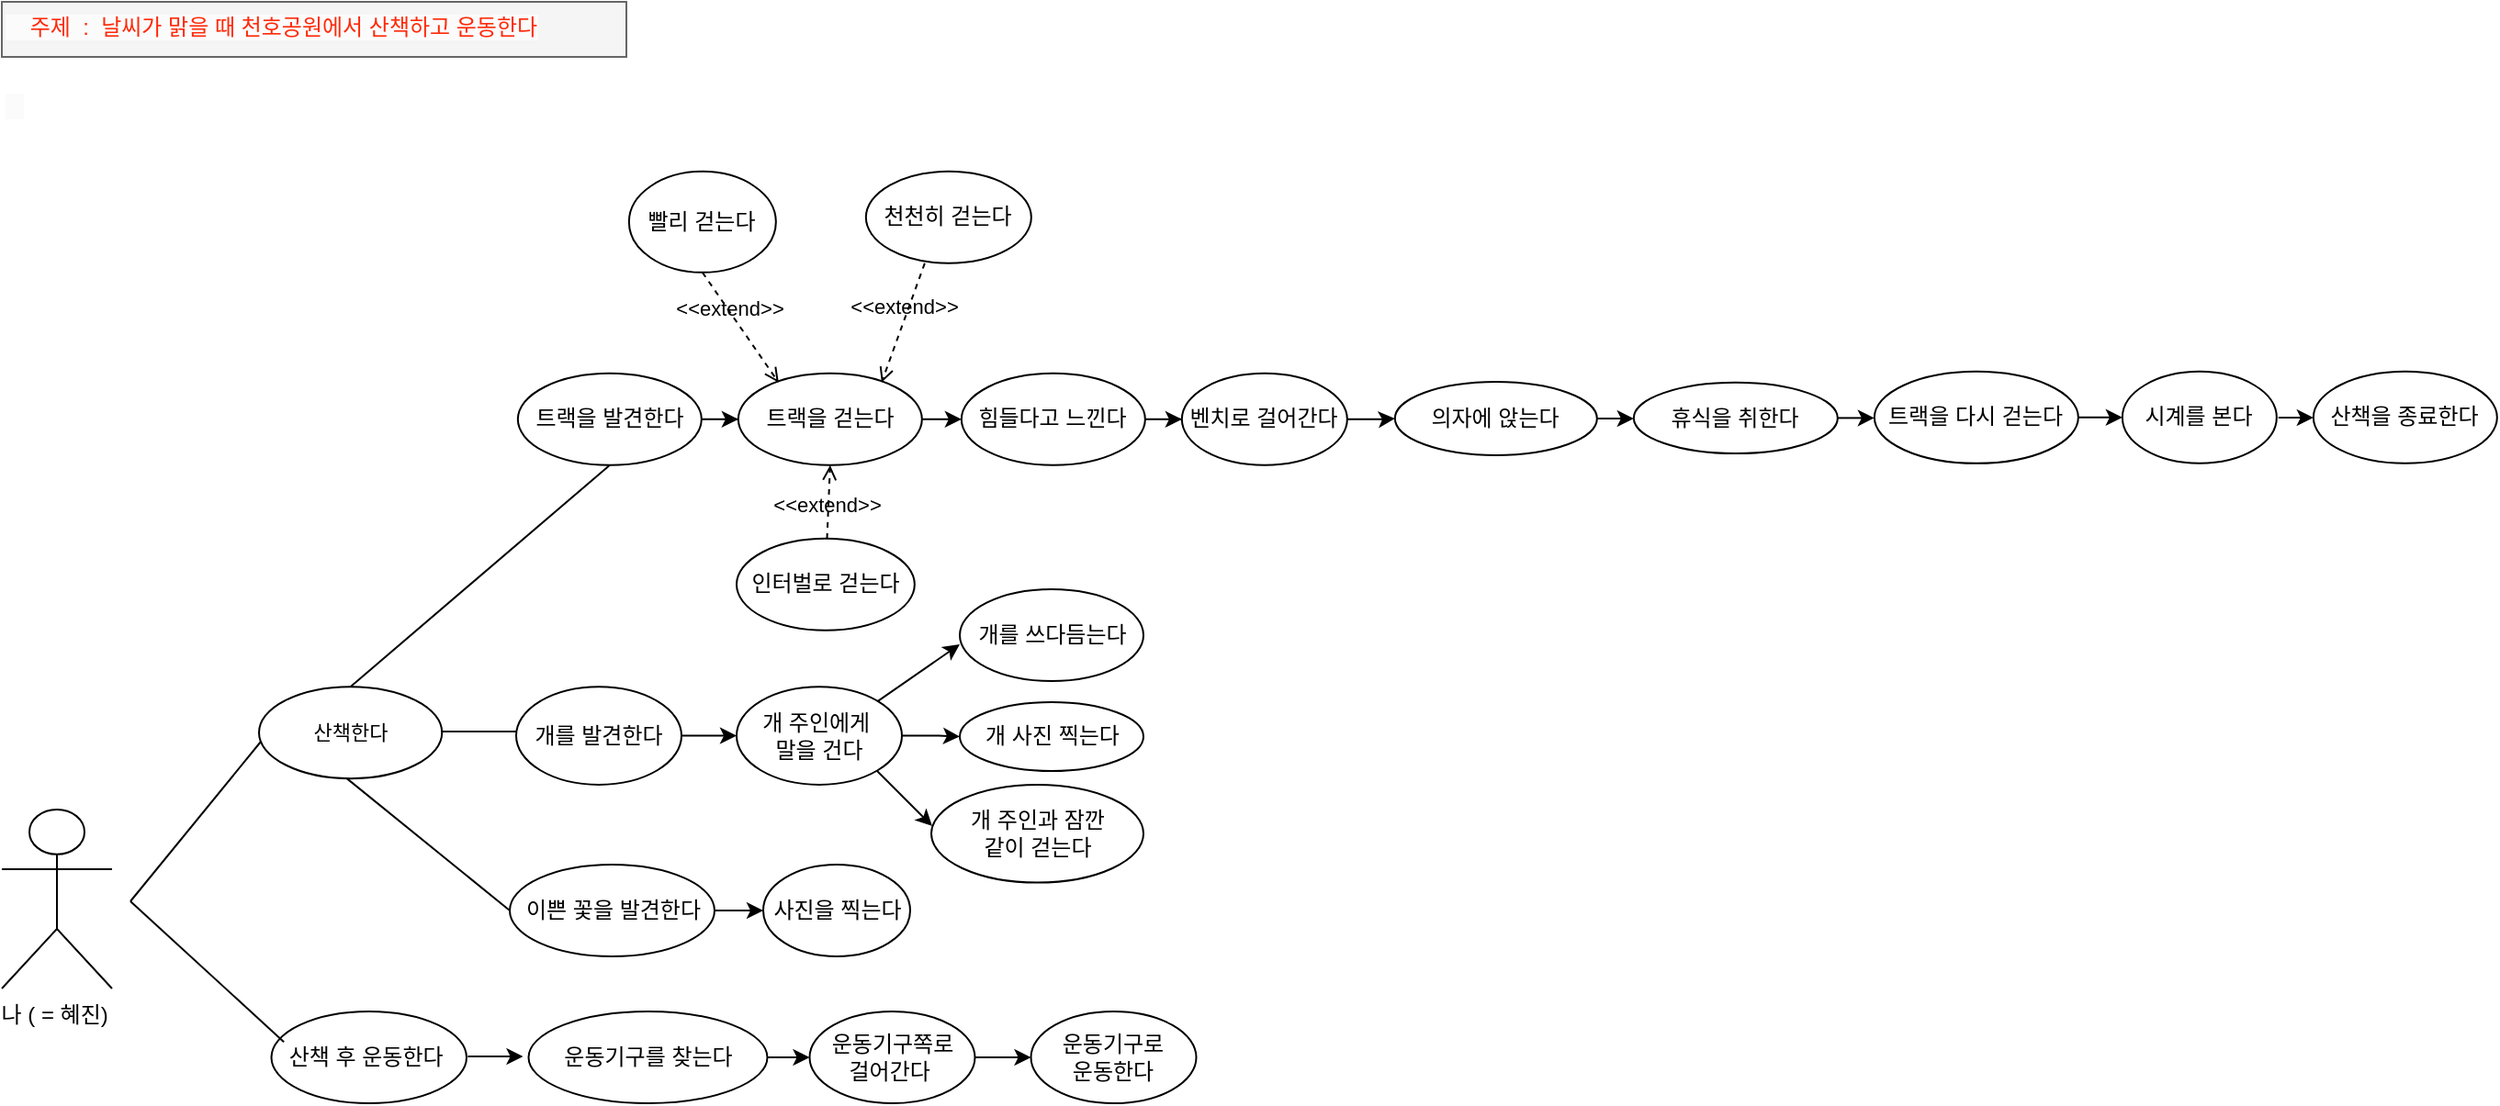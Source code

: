 <mxfile version="21.6.6" type="github">
  <diagram name="페이지-1" id="NogYiFt6grbeuDelkKtF">
    <mxGraphModel dx="1235" dy="-503" grid="1" gridSize="10" guides="1" tooltips="1" connect="1" arrows="1" fold="1" page="1" pageScale="1" pageWidth="827" pageHeight="1169" math="0" shadow="0">
      <root>
        <mxCell id="0" />
        <mxCell id="1" parent="0" />
        <mxCell id="7XqZdIhTyuAvpvpUgryh-1" value="나 ( = 혜진)&amp;nbsp;" style="shape=umlActor;verticalLabelPosition=bottom;verticalAlign=top;html=1;" parent="1" vertex="1">
          <mxGeometry x="10" y="2260" width="60" height="97.5" as="geometry" />
        </mxCell>
        <mxCell id="7XqZdIhTyuAvpvpUgryh-2" value="&lt;font style=&quot;font-size: 11px;&quot;&gt;산책한다&lt;br&gt;&lt;/font&gt;" style="ellipse;whiteSpace=wrap;html=1;" parent="1" vertex="1">
          <mxGeometry x="150" y="2193.07" width="99.63" height="50" as="geometry" />
        </mxCell>
        <mxCell id="7XqZdIhTyuAvpvpUgryh-3" value="" style="edgeStyle=orthogonalEdgeStyle;rounded=0;orthogonalLoop=1;jettySize=auto;html=1;" parent="1" source="7XqZdIhTyuAvpvpUgryh-4" target="7XqZdIhTyuAvpvpUgryh-27" edge="1">
          <mxGeometry relative="1" as="geometry" />
        </mxCell>
        <mxCell id="7XqZdIhTyuAvpvpUgryh-4" value="트랙을 걷는다" style="ellipse;whiteSpace=wrap;html=1;" parent="1" vertex="1">
          <mxGeometry x="410.92" y="2022.43" width="100" height="50" as="geometry" />
        </mxCell>
        <mxCell id="7XqZdIhTyuAvpvpUgryh-5" value="" style="edgeStyle=orthogonalEdgeStyle;rounded=0;orthogonalLoop=1;jettySize=auto;html=1;" parent="1" source="7XqZdIhTyuAvpvpUgryh-6" target="7XqZdIhTyuAvpvpUgryh-4" edge="1">
          <mxGeometry relative="1" as="geometry" />
        </mxCell>
        <mxCell id="7XqZdIhTyuAvpvpUgryh-6" value="트랙을 발견한다" style="ellipse;whiteSpace=wrap;html=1;" parent="1" vertex="1">
          <mxGeometry x="290.92" y="2022.43" width="100" height="50" as="geometry" />
        </mxCell>
        <mxCell id="7XqZdIhTyuAvpvpUgryh-7" value="빨리 걷는다" style="ellipse;whiteSpace=wrap;html=1;" parent="1" vertex="1">
          <mxGeometry x="351.42" y="1912.43" width="80" height="55" as="geometry" />
        </mxCell>
        <mxCell id="7XqZdIhTyuAvpvpUgryh-8" value="천천히 걷는다" style="ellipse;whiteSpace=wrap;html=1;" parent="1" vertex="1">
          <mxGeometry x="480.42" y="1912.43" width="90" height="50" as="geometry" />
        </mxCell>
        <mxCell id="7XqZdIhTyuAvpvpUgryh-9" value="&amp;lt;&amp;lt;extend&amp;gt;&amp;gt;" style="html=1;verticalAlign=bottom;labelBackgroundColor=none;endArrow=open;endFill=0;dashed=1;rounded=0;exitX=0.5;exitY=1;exitDx=0;exitDy=0;" parent="1" source="7XqZdIhTyuAvpvpUgryh-7" edge="1">
          <mxGeometry x="-0.129" y="-4" width="160" relative="1" as="geometry">
            <mxPoint x="399.84" y="1962.425" as="sourcePoint" />
            <mxPoint x="432.92" y="2027.43" as="targetPoint" />
            <mxPoint as="offset" />
          </mxGeometry>
        </mxCell>
        <mxCell id="7XqZdIhTyuAvpvpUgryh-10" value="&amp;lt;&amp;lt;extend&amp;gt;&amp;gt;" style="html=1;verticalAlign=bottom;labelBackgroundColor=none;endArrow=open;endFill=0;dashed=1;rounded=0;entryX=0.78;entryY=0.06;entryDx=0;entryDy=0;entryPerimeter=0;" parent="1" edge="1">
          <mxGeometry width="160" relative="1" as="geometry">
            <mxPoint x="512.42" y="1962.43" as="sourcePoint" />
            <mxPoint x="488.92" y="2027.43" as="targetPoint" />
          </mxGeometry>
        </mxCell>
        <mxCell id="7XqZdIhTyuAvpvpUgryh-11" value="" style="edgeStyle=orthogonalEdgeStyle;rounded=0;orthogonalLoop=1;jettySize=auto;html=1;" parent="1" source="7XqZdIhTyuAvpvpUgryh-12" target="7XqZdIhTyuAvpvpUgryh-14" edge="1">
          <mxGeometry relative="1" as="geometry" />
        </mxCell>
        <mxCell id="7XqZdIhTyuAvpvpUgryh-12" value="벤치로 걸어간다" style="ellipse;whiteSpace=wrap;html=1;" parent="1" vertex="1">
          <mxGeometry x="652.42" y="2022.43" width="90" height="50" as="geometry" />
        </mxCell>
        <mxCell id="7XqZdIhTyuAvpvpUgryh-57" value="" style="edgeStyle=orthogonalEdgeStyle;rounded=0;orthogonalLoop=1;jettySize=auto;html=1;" parent="1" source="7XqZdIhTyuAvpvpUgryh-14" target="7XqZdIhTyuAvpvpUgryh-35" edge="1">
          <mxGeometry relative="1" as="geometry" />
        </mxCell>
        <mxCell id="7XqZdIhTyuAvpvpUgryh-14" value="의자에 앉는다" style="ellipse;whiteSpace=wrap;html=1;" parent="1" vertex="1">
          <mxGeometry x="768.42" y="2027" width="110" height="40" as="geometry" />
        </mxCell>
        <mxCell id="7XqZdIhTyuAvpvpUgryh-15" value="" style="edgeStyle=orthogonalEdgeStyle;rounded=0;orthogonalLoop=1;jettySize=auto;html=1;" parent="1" source="7XqZdIhTyuAvpvpUgryh-16" target="7XqZdIhTyuAvpvpUgryh-33" edge="1">
          <mxGeometry relative="1" as="geometry" />
        </mxCell>
        <mxCell id="7XqZdIhTyuAvpvpUgryh-16" value="운동기구쪽로&lt;br&gt;걸어간다&amp;nbsp;" style="ellipse;whiteSpace=wrap;html=1;" parent="1" vertex="1">
          <mxGeometry x="449.75" y="2370" width="90" height="50" as="geometry" />
        </mxCell>
        <mxCell id="7XqZdIhTyuAvpvpUgryh-17" value="" style="edgeStyle=orthogonalEdgeStyle;rounded=0;orthogonalLoop=1;jettySize=auto;html=1;" parent="1" source="7XqZdIhTyuAvpvpUgryh-18" target="7XqZdIhTyuAvpvpUgryh-19" edge="1">
          <mxGeometry relative="1" as="geometry" />
        </mxCell>
        <mxCell id="7XqZdIhTyuAvpvpUgryh-18" value="이쁜 꽃을 발견한다" style="ellipse;whiteSpace=wrap;html=1;" parent="1" vertex="1">
          <mxGeometry x="286.5" y="2290" width="111.5" height="50" as="geometry" />
        </mxCell>
        <mxCell id="7XqZdIhTyuAvpvpUgryh-19" value="사진을 찍는다" style="ellipse;whiteSpace=wrap;html=1;" parent="1" vertex="1">
          <mxGeometry x="424.5" y="2290" width="80" height="50" as="geometry" />
        </mxCell>
        <mxCell id="7XqZdIhTyuAvpvpUgryh-20" style="edgeStyle=orthogonalEdgeStyle;rounded=0;orthogonalLoop=1;jettySize=auto;html=1;exitX=0.5;exitY=1;exitDx=0;exitDy=0;" parent="1" source="7XqZdIhTyuAvpvpUgryh-4" target="7XqZdIhTyuAvpvpUgryh-4" edge="1">
          <mxGeometry relative="1" as="geometry" />
        </mxCell>
        <mxCell id="7XqZdIhTyuAvpvpUgryh-21" value="" style="edgeStyle=orthogonalEdgeStyle;rounded=0;orthogonalLoop=1;jettySize=auto;html=1;" parent="1" source="7XqZdIhTyuAvpvpUgryh-22" target="7XqZdIhTyuAvpvpUgryh-24" edge="1">
          <mxGeometry relative="1" as="geometry" />
        </mxCell>
        <mxCell id="7XqZdIhTyuAvpvpUgryh-22" value="트랙을 다시 걷는다" style="ellipse;whiteSpace=wrap;html=1;" parent="1" vertex="1">
          <mxGeometry x="1029.42" y="2021.43" width="111" height="50" as="geometry" />
        </mxCell>
        <mxCell id="7XqZdIhTyuAvpvpUgryh-23" value="" style="edgeStyle=orthogonalEdgeStyle;rounded=0;orthogonalLoop=1;jettySize=auto;html=1;" parent="1" edge="1">
          <mxGeometry relative="1" as="geometry">
            <mxPoint x="1249.42" y="2046.464" as="sourcePoint" />
            <mxPoint x="1268.42" y="2046.43" as="targetPoint" />
          </mxGeometry>
        </mxCell>
        <mxCell id="7XqZdIhTyuAvpvpUgryh-24" value="시계를 본다" style="ellipse;whiteSpace=wrap;html=1;" parent="1" vertex="1">
          <mxGeometry x="1164.42" y="2021.43" width="84" height="50" as="geometry" />
        </mxCell>
        <mxCell id="7XqZdIhTyuAvpvpUgryh-25" value="산책을 종료한다" style="ellipse;whiteSpace=wrap;html=1;" parent="1" vertex="1">
          <mxGeometry x="1268.42" y="2021.43" width="100" height="50" as="geometry" />
        </mxCell>
        <mxCell id="7XqZdIhTyuAvpvpUgryh-26" value="" style="edgeStyle=orthogonalEdgeStyle;rounded=0;orthogonalLoop=1;jettySize=auto;html=1;" parent="1" source="7XqZdIhTyuAvpvpUgryh-27" target="7XqZdIhTyuAvpvpUgryh-12" edge="1">
          <mxGeometry relative="1" as="geometry" />
        </mxCell>
        <mxCell id="7XqZdIhTyuAvpvpUgryh-27" value="힘들다고 느낀다" style="ellipse;whiteSpace=wrap;html=1;" parent="1" vertex="1">
          <mxGeometry x="532.42" y="2022.43" width="100" height="50" as="geometry" />
        </mxCell>
        <mxCell id="7XqZdIhTyuAvpvpUgryh-28" value="" style="edgeStyle=orthogonalEdgeStyle;rounded=0;orthogonalLoop=1;jettySize=auto;html=1;" parent="1" edge="1">
          <mxGeometry relative="1" as="geometry">
            <mxPoint x="419.75" y="2395.034" as="sourcePoint" />
            <mxPoint x="449.75" y="2395" as="targetPoint" />
          </mxGeometry>
        </mxCell>
        <mxCell id="7XqZdIhTyuAvpvpUgryh-29" value="운동기구를 찾는다" style="ellipse;whiteSpace=wrap;html=1;" parent="1" vertex="1">
          <mxGeometry x="296.75" y="2370" width="130" height="50" as="geometry" />
        </mxCell>
        <mxCell id="7XqZdIhTyuAvpvpUgryh-30" value="" style="edgeStyle=orthogonalEdgeStyle;rounded=0;orthogonalLoop=1;jettySize=auto;html=1;" parent="1" edge="1">
          <mxGeometry relative="1" as="geometry">
            <mxPoint x="263.75" y="2394.504" as="sourcePoint" />
            <mxPoint x="293.75" y="2394.504" as="targetPoint" />
          </mxGeometry>
        </mxCell>
        <mxCell id="7XqZdIhTyuAvpvpUgryh-31" value="산책 후 운동한다&amp;nbsp;" style="ellipse;whiteSpace=wrap;html=1;" parent="1" vertex="1">
          <mxGeometry x="156.75" y="2370" width="106.25" height="50" as="geometry" />
        </mxCell>
        <mxCell id="7XqZdIhTyuAvpvpUgryh-32" value="&lt;span style=&quot;color: rgb(255, 41, 8); font-family: Helvetica; font-size: 12px; font-style: normal; font-variant-ligatures: normal; font-variant-caps: normal; font-weight: 400; letter-spacing: normal; orphans: 2; text-align: left; text-indent: 0px; text-transform: none; widows: 2; word-spacing: 0px; -webkit-text-stroke-width: 0px; background-color: rgb(251, 251, 251); text-decoration-thickness: initial; text-decoration-style: initial; text-decoration-color: initial; float: none; display: inline !important;&quot;&gt;&amp;nbsp; &amp;nbsp; 주제&amp;nbsp; :&amp;nbsp; 날씨가 맑을 때 천호공원에서 산책하고 운동한다&lt;br&gt;&lt;br&gt;&lt;br&gt;&amp;nbsp; &amp;nbsp;&lt;br&gt;&lt;/span&gt;" style="text;whiteSpace=wrap;html=1;fillColor=#f5f5f5;fontColor=#333333;strokeColor=#666666;" parent="1" vertex="1">
          <mxGeometry x="10" y="1820" width="340" height="30" as="geometry" />
        </mxCell>
        <mxCell id="7XqZdIhTyuAvpvpUgryh-33" value="운동기구로&lt;br&gt;운동한다" style="ellipse;whiteSpace=wrap;html=1;" parent="1" vertex="1">
          <mxGeometry x="570.25" y="2370" width="90" height="50" as="geometry" />
        </mxCell>
        <mxCell id="7XqZdIhTyuAvpvpUgryh-34" value="" style="edgeStyle=orthogonalEdgeStyle;rounded=0;orthogonalLoop=1;jettySize=auto;html=1;" parent="1" source="7XqZdIhTyuAvpvpUgryh-35" target="7XqZdIhTyuAvpvpUgryh-22" edge="1">
          <mxGeometry relative="1" as="geometry" />
        </mxCell>
        <mxCell id="7XqZdIhTyuAvpvpUgryh-35" value="휴식을 취한다" style="ellipse;whiteSpace=wrap;html=1;" parent="1" vertex="1">
          <mxGeometry x="898.42" y="2027.43" width="111" height="38.57" as="geometry" />
        </mxCell>
        <mxCell id="7XqZdIhTyuAvpvpUgryh-36" value="" style="edgeStyle=orthogonalEdgeStyle;rounded=0;orthogonalLoop=1;jettySize=auto;html=1;" parent="1" source="7XqZdIhTyuAvpvpUgryh-37" target="7XqZdIhTyuAvpvpUgryh-39" edge="1">
          <mxGeometry relative="1" as="geometry" />
        </mxCell>
        <mxCell id="7XqZdIhTyuAvpvpUgryh-37" value="개를 발견한다" style="ellipse;whiteSpace=wrap;html=1;" parent="1" vertex="1">
          <mxGeometry x="290" y="2193.07" width="90" height="53.37" as="geometry" />
        </mxCell>
        <mxCell id="7XqZdIhTyuAvpvpUgryh-38" value="" style="edgeStyle=orthogonalEdgeStyle;rounded=0;orthogonalLoop=1;jettySize=auto;html=1;" parent="1" source="7XqZdIhTyuAvpvpUgryh-39" target="7XqZdIhTyuAvpvpUgryh-41" edge="1">
          <mxGeometry relative="1" as="geometry" />
        </mxCell>
        <mxCell id="7XqZdIhTyuAvpvpUgryh-39" value="개 주인에게&amp;nbsp;&lt;br&gt;말을 건다" style="ellipse;whiteSpace=wrap;html=1;" parent="1" vertex="1">
          <mxGeometry x="410" y="2193.07" width="90" height="53.37" as="geometry" />
        </mxCell>
        <mxCell id="7XqZdIhTyuAvpvpUgryh-40" value="개를 쓰다듬는다" style="ellipse;whiteSpace=wrap;html=1;" parent="1" vertex="1">
          <mxGeometry x="531.5" y="2140" width="100" height="50" as="geometry" />
        </mxCell>
        <mxCell id="7XqZdIhTyuAvpvpUgryh-41" value="개 사진 찍는다" style="ellipse;whiteSpace=wrap;html=1;" parent="1" vertex="1">
          <mxGeometry x="531.5" y="2201.5" width="100" height="37.5" as="geometry" />
        </mxCell>
        <mxCell id="7XqZdIhTyuAvpvpUgryh-42" value="개 주인과 잠깐 &lt;br&gt;같이 걷는다" style="ellipse;whiteSpace=wrap;html=1;" parent="1" vertex="1">
          <mxGeometry x="516" y="2246.44" width="115.5" height="53.37" as="geometry" />
        </mxCell>
        <mxCell id="7XqZdIhTyuAvpvpUgryh-43" value="" style="endArrow=classic;html=1;rounded=0;exitX=1;exitY=0;exitDx=0;exitDy=0;" parent="1" source="7XqZdIhTyuAvpvpUgryh-39" edge="1">
          <mxGeometry width="50" height="50" relative="1" as="geometry">
            <mxPoint x="481.5" y="2220" as="sourcePoint" />
            <mxPoint x="531.5" y="2170" as="targetPoint" />
          </mxGeometry>
        </mxCell>
        <mxCell id="7XqZdIhTyuAvpvpUgryh-44" value="" style="endArrow=classic;html=1;rounded=0;" parent="1" edge="1">
          <mxGeometry width="50" height="50" relative="1" as="geometry">
            <mxPoint x="486.5" y="2239" as="sourcePoint" />
            <mxPoint x="516.5" y="2269" as="targetPoint" />
          </mxGeometry>
        </mxCell>
        <mxCell id="7XqZdIhTyuAvpvpUgryh-45" value="인터벌로 걷는다" style="ellipse;whiteSpace=wrap;html=1;" parent="1" vertex="1">
          <mxGeometry x="410" y="2112.43" width="96.92" height="50" as="geometry" />
        </mxCell>
        <mxCell id="7XqZdIhTyuAvpvpUgryh-46" value="&amp;lt;&amp;lt;extend&amp;gt;&amp;gt;" style="html=1;verticalAlign=bottom;labelBackgroundColor=none;endArrow=open;endFill=0;dashed=1;rounded=0;entryX=0.5;entryY=1;entryDx=0;entryDy=0;" parent="1" source="7XqZdIhTyuAvpvpUgryh-45" target="7XqZdIhTyuAvpvpUgryh-4" edge="1">
          <mxGeometry x="-0.499" y="1" width="160" relative="1" as="geometry">
            <mxPoint x="508.38" y="1985.5" as="sourcePoint" />
            <mxPoint x="479" y="2060" as="targetPoint" />
            <mxPoint y="1" as="offset" />
          </mxGeometry>
        </mxCell>
        <mxCell id="7XqZdIhTyuAvpvpUgryh-47" value="" style="endArrow=none;html=1;rounded=0;entryX=0.5;entryY=1;entryDx=0;entryDy=0;exitX=0.5;exitY=0;exitDx=0;exitDy=0;" parent="1" source="7XqZdIhTyuAvpvpUgryh-2" target="7XqZdIhTyuAvpvpUgryh-6" edge="1">
          <mxGeometry width="50" height="50" relative="1" as="geometry">
            <mxPoint x="218.574" y="2206.5" as="sourcePoint" />
            <mxPoint x="302.42" y="2062.43" as="targetPoint" />
          </mxGeometry>
        </mxCell>
        <mxCell id="7XqZdIhTyuAvpvpUgryh-48" value="" style="endArrow=none;html=1;rounded=0;entryX=0;entryY=0.491;entryDx=0;entryDy=0;entryPerimeter=0;" parent="1" edge="1">
          <mxGeometry width="50" height="50" relative="1" as="geometry">
            <mxPoint x="249" y="2217.48" as="sourcePoint" />
            <mxPoint x="290" y="2217.505" as="targetPoint" />
            <Array as="points">
              <mxPoint x="260" y="2217.48" />
            </Array>
          </mxGeometry>
        </mxCell>
        <mxCell id="7XqZdIhTyuAvpvpUgryh-49" value="" style="endArrow=none;html=1;rounded=0;entryX=0;entryY=0.5;entryDx=0;entryDy=0;exitX=0.5;exitY=1;exitDx=0;exitDy=0;" parent="1" target="7XqZdIhTyuAvpvpUgryh-18" edge="1">
          <mxGeometry width="50" height="50" relative="1" as="geometry">
            <mxPoint x="197.815" y="2243.07" as="sourcePoint" />
            <mxPoint x="288" y="2353.82" as="targetPoint" />
          </mxGeometry>
        </mxCell>
        <mxCell id="7XqZdIhTyuAvpvpUgryh-50" value="" style="endArrow=none;html=1;rounded=0;" parent="1" edge="1">
          <mxGeometry width="50" height="50" relative="1" as="geometry">
            <mxPoint x="80" y="2310" as="sourcePoint" />
            <mxPoint x="151" y="2223" as="targetPoint" />
          </mxGeometry>
        </mxCell>
        <mxCell id="7XqZdIhTyuAvpvpUgryh-51" value="" style="endArrow=none;html=1;rounded=0;entryX=0.064;entryY=0.332;entryDx=0;entryDy=0;entryPerimeter=0;" parent="1" target="7XqZdIhTyuAvpvpUgryh-31" edge="1">
          <mxGeometry width="50" height="50" relative="1" as="geometry">
            <mxPoint x="80" y="2310" as="sourcePoint" />
            <mxPoint x="160" y="2380" as="targetPoint" />
          </mxGeometry>
        </mxCell>
      </root>
    </mxGraphModel>
  </diagram>
</mxfile>
